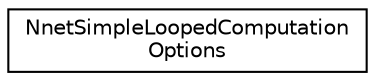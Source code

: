 digraph "Graphical Class Hierarchy"
{
  edge [fontname="Helvetica",fontsize="10",labelfontname="Helvetica",labelfontsize="10"];
  node [fontname="Helvetica",fontsize="10",shape=record];
  rankdir="LR";
  Node0 [label="NnetSimpleLoopedComputation\lOptions",height=0.2,width=0.4,color="black", fillcolor="white", style="filled",URL="$structkaldi_1_1nnet3_1_1NnetSimpleLoopedComputationOptions.html"];
}
